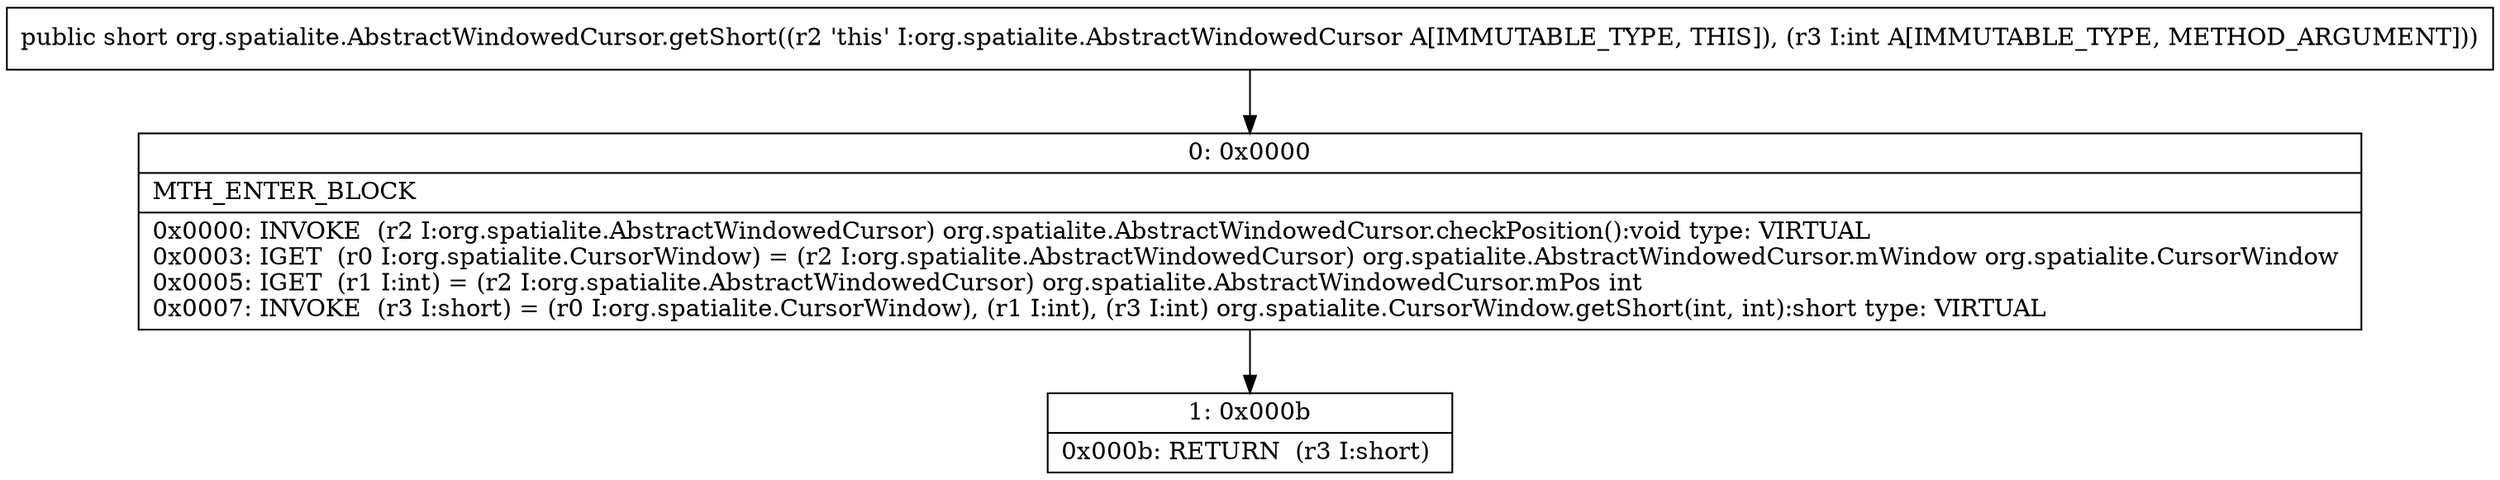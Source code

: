 digraph "CFG fororg.spatialite.AbstractWindowedCursor.getShort(I)S" {
Node_0 [shape=record,label="{0\:\ 0x0000|MTH_ENTER_BLOCK\l|0x0000: INVOKE  (r2 I:org.spatialite.AbstractWindowedCursor) org.spatialite.AbstractWindowedCursor.checkPosition():void type: VIRTUAL \l0x0003: IGET  (r0 I:org.spatialite.CursorWindow) = (r2 I:org.spatialite.AbstractWindowedCursor) org.spatialite.AbstractWindowedCursor.mWindow org.spatialite.CursorWindow \l0x0005: IGET  (r1 I:int) = (r2 I:org.spatialite.AbstractWindowedCursor) org.spatialite.AbstractWindowedCursor.mPos int \l0x0007: INVOKE  (r3 I:short) = (r0 I:org.spatialite.CursorWindow), (r1 I:int), (r3 I:int) org.spatialite.CursorWindow.getShort(int, int):short type: VIRTUAL \l}"];
Node_1 [shape=record,label="{1\:\ 0x000b|0x000b: RETURN  (r3 I:short) \l}"];
MethodNode[shape=record,label="{public short org.spatialite.AbstractWindowedCursor.getShort((r2 'this' I:org.spatialite.AbstractWindowedCursor A[IMMUTABLE_TYPE, THIS]), (r3 I:int A[IMMUTABLE_TYPE, METHOD_ARGUMENT])) }"];
MethodNode -> Node_0;
Node_0 -> Node_1;
}

